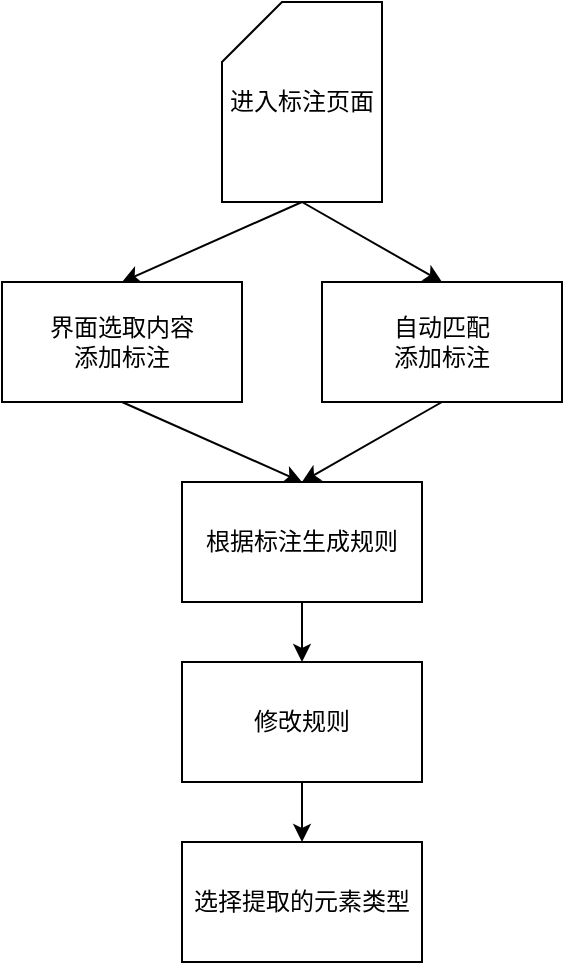 <mxfile version="12.1.0" type="github" pages="1"><diagram id="6FKfcIvOeZ0T_24MmPEe" name="第 1 页"><mxGraphModel dx="946" dy="571" grid="1" gridSize="10" guides="1" tooltips="1" connect="1" arrows="1" fold="1" page="1" pageScale="1" pageWidth="827" pageHeight="1169" math="0" shadow="0"><root><mxCell id="0"/><mxCell id="1" parent="0"/><mxCell id="bmfqaIszuD7k2YfsK9zt-1" value="界面选取内容&lt;br&gt;添加标注" style="rounded=0;whiteSpace=wrap;html=1;" parent="1" vertex="1"><mxGeometry x="50" y="160" width="120" height="60" as="geometry"/></mxCell><mxCell id="bmfqaIszuD7k2YfsK9zt-2" value="根据标注生成规则" style="rounded=0;whiteSpace=wrap;html=1;" parent="1" vertex="1"><mxGeometry x="140" y="260" width="120" height="60" as="geometry"/></mxCell><mxCell id="bmfqaIszuD7k2YfsK9zt-3" value="修改规则" style="rounded=0;whiteSpace=wrap;html=1;" parent="1" vertex="1"><mxGeometry x="140" y="350" width="120" height="60" as="geometry"/></mxCell><mxCell id="bmfqaIszuD7k2YfsK9zt-4" value="" style="endArrow=classic;html=1;exitX=0.5;exitY=1;exitDx=0;exitDy=0;entryX=0.5;entryY=0;entryDx=0;entryDy=0;" parent="1" source="bmfqaIszuD7k2YfsK9zt-1" target="bmfqaIszuD7k2YfsK9zt-2" edge="1"><mxGeometry width="50" height="50" relative="1" as="geometry"><mxPoint x="110" y="300" as="sourcePoint"/><mxPoint x="160" y="250" as="targetPoint"/></mxGeometry></mxCell><mxCell id="bmfqaIszuD7k2YfsK9zt-5" value="" style="endArrow=classic;html=1;exitX=0.5;exitY=1;exitDx=0;exitDy=0;entryX=0.5;entryY=0;entryDx=0;entryDy=0;" parent="1" source="bmfqaIszuD7k2YfsK9zt-2" edge="1" target="bmfqaIszuD7k2YfsK9zt-3"><mxGeometry width="50" height="50" relative="1" as="geometry"><mxPoint x="110" y="370" as="sourcePoint"/><mxPoint x="110" y="430" as="targetPoint"/></mxGeometry></mxCell><mxCell id="XkHL08ya3uAFKRS17An--1" value="进入标注页面" style="shape=card;whiteSpace=wrap;html=1;" vertex="1" parent="1"><mxGeometry x="160" y="20" width="80" height="100" as="geometry"/></mxCell><mxCell id="XkHL08ya3uAFKRS17An--4" value="" style="endArrow=classic;html=1;exitX=0.5;exitY=1;exitDx=0;exitDy=0;exitPerimeter=0;entryX=0.5;entryY=0;entryDx=0;entryDy=0;" edge="1" parent="1" source="XkHL08ya3uAFKRS17An--1" target="bmfqaIszuD7k2YfsK9zt-1"><mxGeometry width="50" height="50" relative="1" as="geometry"><mxPoint x="109" y="130" as="sourcePoint"/><mxPoint x="109" y="200" as="targetPoint"/></mxGeometry></mxCell><mxCell id="XkHL08ya3uAFKRS17An--5" value="选择提取的元素类型" style="rounded=0;whiteSpace=wrap;html=1;" vertex="1" parent="1"><mxGeometry x="140" y="440" width="120" height="60" as="geometry"/></mxCell><mxCell id="XkHL08ya3uAFKRS17An--6" value="" style="endArrow=classic;html=1;exitX=0.5;exitY=1;exitDx=0;exitDy=0;entryX=0.5;entryY=0;entryDx=0;entryDy=0;" edge="1" parent="1" source="bmfqaIszuD7k2YfsK9zt-3" target="XkHL08ya3uAFKRS17An--5"><mxGeometry width="50" height="50" relative="1" as="geometry"><mxPoint x="120" y="320" as="sourcePoint"/><mxPoint x="120" y="350" as="targetPoint"/></mxGeometry></mxCell><mxCell id="XkHL08ya3uAFKRS17An--8" value="自动匹配&lt;br&gt;添加标注" style="rounded=0;whiteSpace=wrap;html=1;" vertex="1" parent="1"><mxGeometry x="210" y="160" width="120" height="60" as="geometry"/></mxCell><mxCell id="XkHL08ya3uAFKRS17An--9" value="" style="endArrow=classic;html=1;exitX=0.5;exitY=1;exitDx=0;exitDy=0;entryX=0.5;entryY=0;entryDx=0;entryDy=0;" edge="1" parent="1" source="XkHL08ya3uAFKRS17An--8" target="bmfqaIszuD7k2YfsK9zt-2"><mxGeometry width="50" height="50" relative="1" as="geometry"><mxPoint x="280" y="360" as="sourcePoint"/><mxPoint x="330" y="310" as="targetPoint"/><Array as="points"/></mxGeometry></mxCell><mxCell id="XkHL08ya3uAFKRS17An--11" value="" style="endArrow=classic;html=1;exitX=0.5;exitY=1;exitDx=0;exitDy=0;exitPerimeter=0;entryX=0.5;entryY=0;entryDx=0;entryDy=0;" edge="1" parent="1" source="XkHL08ya3uAFKRS17An--1" target="XkHL08ya3uAFKRS17An--8"><mxGeometry width="50" height="50" relative="1" as="geometry"><mxPoint x="280" y="220" as="sourcePoint"/><mxPoint x="330" y="170" as="targetPoint"/></mxGeometry></mxCell></root></mxGraphModel></diagram></mxfile>